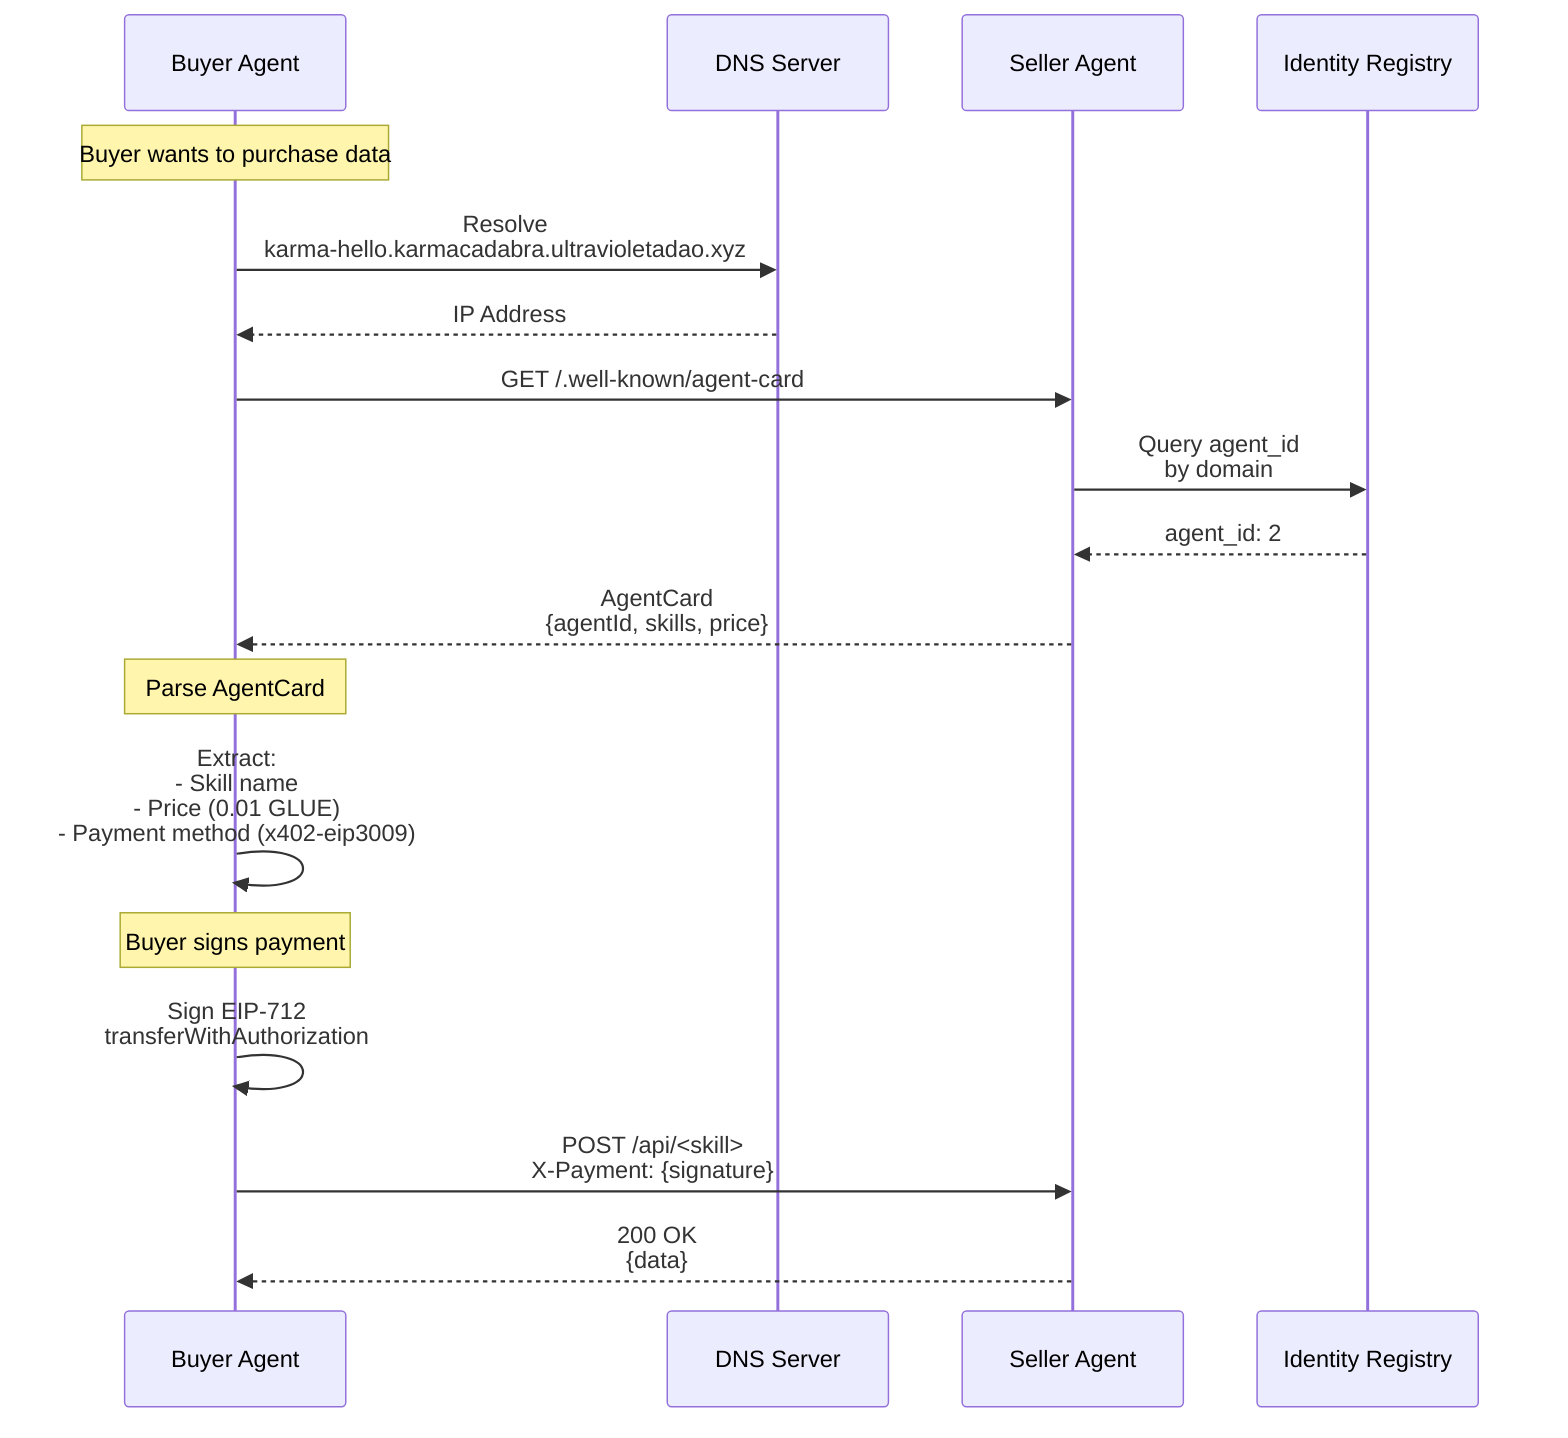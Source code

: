 sequenceDiagram
    participant Buyer as Buyer Agent
    participant DNS as DNS Server
    participant Seller as Seller Agent
    participant Registry as Identity Registry
    
    Note over Buyer: Buyer wants to purchase data
    
    Buyer->>DNS: Resolve<br/>karma-hello.karmacadabra.ultravioletadao.xyz
    DNS-->>Buyer: IP Address
    
    Buyer->>Seller: GET /.well-known/agent-card
    Seller->>Registry: Query agent_id<br/>by domain
    Registry-->>Seller: agent_id: 2
    Seller-->>Buyer: AgentCard<br/>{agentId, skills, price}
    
    Note over Buyer: Parse AgentCard
    
    Buyer->>Buyer: Extract:<br/>- Skill name<br/>- Price (0.01 GLUE)<br/>- Payment method (x402-eip3009)
    
    Note over Buyer: Buyer signs payment
    
    Buyer->>Buyer: Sign EIP-712<br/>transferWithAuthorization
    
    Buyer->>Seller: POST /api/<skill><br/>X-Payment: {signature}
    
    Seller-->>Buyer: 200 OK<br/>{data}
